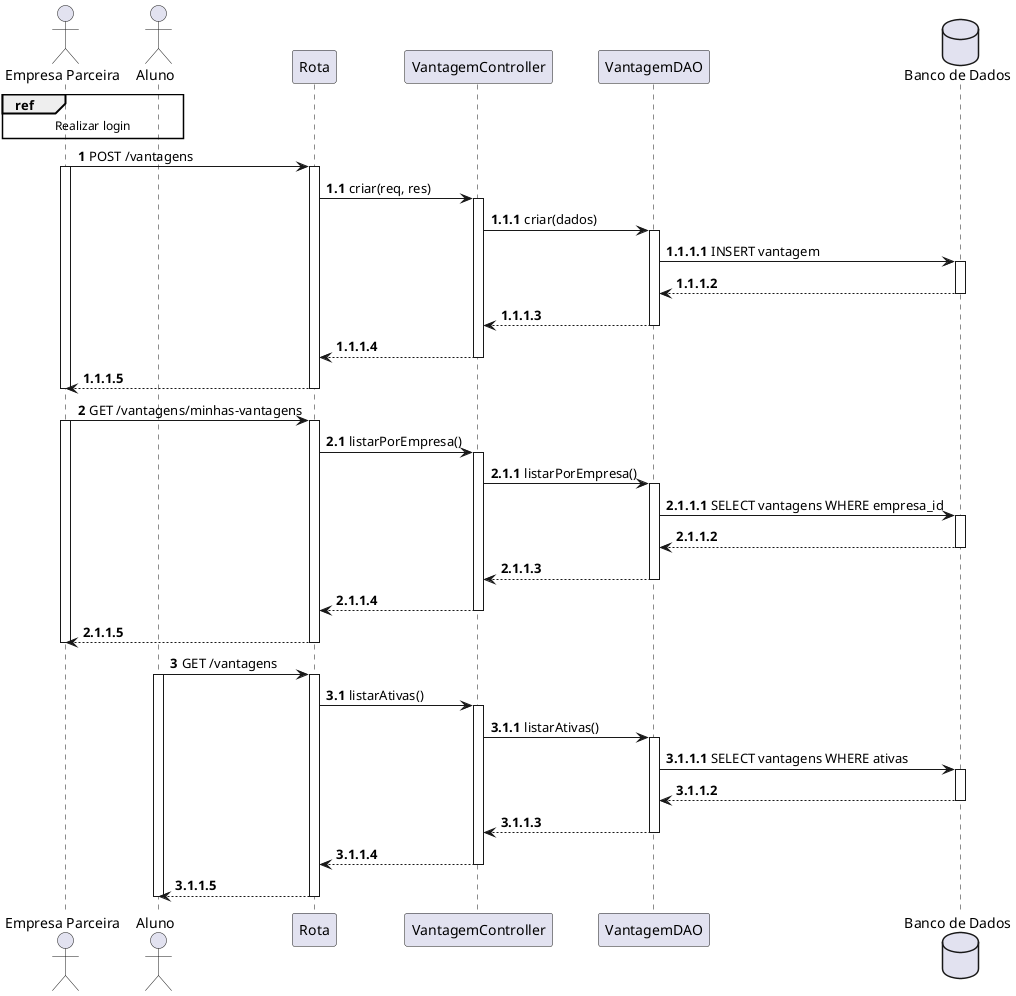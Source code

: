 @startuml

actor "Empresa Parceira" as parceiro
actor "Aluno" as aluno
participant "Rota" as sistema
participant "VantagemController" as controller
participant "VantagemDAO" as dao
database "Banco de Dados" as bd

ref over parceiro, aluno : Realizar login

autonumber 1
parceiro -> sistema : POST /vantagens
activate parceiro

    autonumber 1.1
    activate sistema
        sistema -> controller : criar(req, res)

        autonumber 1.1.1
        activate controller
            controller -> dao : criar(dados)

            autonumber 1.1.1.1
            activate dao
                dao -> bd : INSERT vantagem
                activate bd
                bd --> dao
                deactivate bd
            dao --> controller
            deactivate dao
        controller --> sistema
        deactivate controller
    sistema --> parceiro
    deactivate sistema
deactivate parceiro

autonumber 2
parceiro -> sistema : GET /vantagens/minhas-vantagens
activate parceiro

    autonumber 2.1
    activate sistema
        sistema -> controller : listarPorEmpresa()

        autonumber 2.1.1
        activate controller
            controller -> dao : listarPorEmpresa()

            autonumber 2.1.1.1
            activate dao
                dao -> bd : SELECT vantagens WHERE empresa_id
                activate bd
                bd --> dao
                deactivate bd
            dao --> controller
            deactivate dao
        controller --> sistema
        deactivate controller
    sistema --> parceiro
    deactivate sistema
deactivate parceiro

autonumber 3
aluno -> sistema : GET /vantagens
activate aluno

    autonumber 3.1
    activate sistema
        sistema -> controller : listarAtivas()

        autonumber 3.1.1
        activate controller
            controller -> dao : listarAtivas()

            autonumber 3.1.1.1
            activate dao
                dao -> bd : SELECT vantagens WHERE ativas
                activate bd
                bd --> dao
                deactivate bd
            dao --> controller
            deactivate dao
        controller --> sistema
        deactivate controller
    sistema --> aluno
    deactivate sistema
deactivate aluno

@enduml